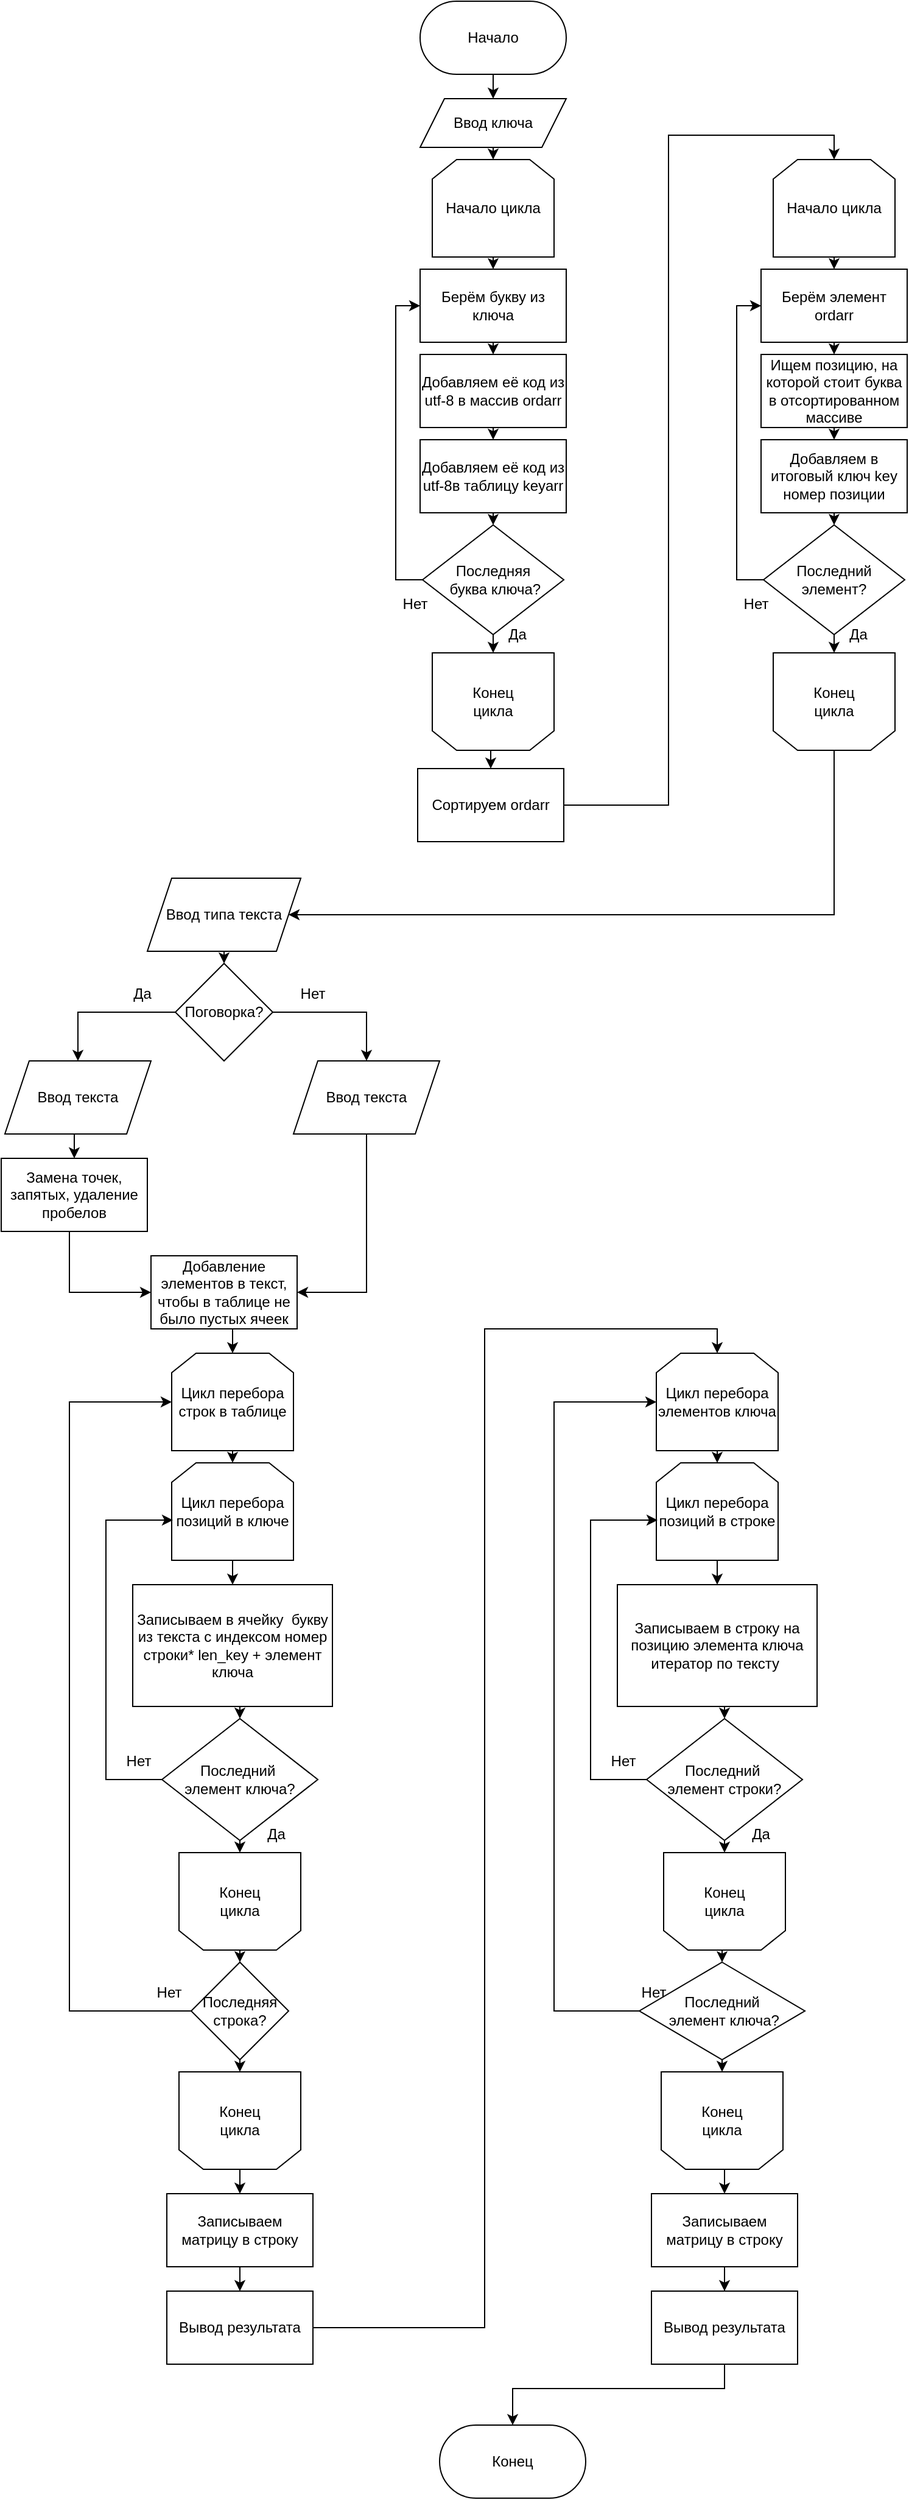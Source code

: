 <mxfile version="24.3.1" type="device">
  <diagram name="Страница — 1" id="pOcuMG8XfngYHf6r-2j7">
    <mxGraphModel dx="1099" dy="1110" grid="1" gridSize="10" guides="1" tooltips="1" connect="1" arrows="1" fold="1" page="1" pageScale="1" pageWidth="827" pageHeight="1169" math="0" shadow="0">
      <root>
        <mxCell id="0" />
        <mxCell id="1" parent="0" />
        <mxCell id="Qkb9bkQVebqgB3Gic1fl-32" style="edgeStyle=orthogonalEdgeStyle;rounded=0;orthogonalLoop=1;jettySize=auto;html=1;exitX=0.5;exitY=1;exitDx=0;exitDy=0;entryX=0.5;entryY=0;entryDx=0;entryDy=0;" edge="1" parent="1" source="Qkb9bkQVebqgB3Gic1fl-1" target="Qkb9bkQVebqgB3Gic1fl-3">
          <mxGeometry relative="1" as="geometry" />
        </mxCell>
        <mxCell id="Qkb9bkQVebqgB3Gic1fl-1" value="Начало" style="rounded=1;whiteSpace=wrap;html=1;arcSize=50;" vertex="1" parent="1">
          <mxGeometry x="354" y="10" width="120" height="60" as="geometry" />
        </mxCell>
        <mxCell id="Qkb9bkQVebqgB3Gic1fl-2" value="Конец" style="rounded=1;whiteSpace=wrap;html=1;arcSize=50;" vertex="1" parent="1">
          <mxGeometry x="370" y="2000" width="120" height="60" as="geometry" />
        </mxCell>
        <mxCell id="Qkb9bkQVebqgB3Gic1fl-33" style="edgeStyle=orthogonalEdgeStyle;rounded=0;orthogonalLoop=1;jettySize=auto;html=1;exitX=0.5;exitY=1;exitDx=0;exitDy=0;entryX=0.5;entryY=0;entryDx=0;entryDy=0;" edge="1" parent="1" source="Qkb9bkQVebqgB3Gic1fl-3" target="Qkb9bkQVebqgB3Gic1fl-7">
          <mxGeometry relative="1" as="geometry" />
        </mxCell>
        <mxCell id="Qkb9bkQVebqgB3Gic1fl-3" value="Ввод ключа" style="shape=parallelogram;perimeter=parallelogramPerimeter;whiteSpace=wrap;html=1;fixedSize=1;" vertex="1" parent="1">
          <mxGeometry x="354" y="90" width="120" height="40" as="geometry" />
        </mxCell>
        <mxCell id="Qkb9bkQVebqgB3Gic1fl-36" style="edgeStyle=orthogonalEdgeStyle;rounded=0;orthogonalLoop=1;jettySize=auto;html=1;exitX=0.5;exitY=1;exitDx=0;exitDy=0;entryX=0.5;entryY=0;entryDx=0;entryDy=0;" edge="1" parent="1" source="Qkb9bkQVebqgB3Gic1fl-6" target="Qkb9bkQVebqgB3Gic1fl-9">
          <mxGeometry relative="1" as="geometry" />
        </mxCell>
        <mxCell id="Qkb9bkQVebqgB3Gic1fl-6" value="Добавляем её код из utf-8 в массив ordarr" style="rounded=0;whiteSpace=wrap;html=1;" vertex="1" parent="1">
          <mxGeometry x="354" y="300" width="120" height="60" as="geometry" />
        </mxCell>
        <mxCell id="Qkb9bkQVebqgB3Gic1fl-34" style="edgeStyle=orthogonalEdgeStyle;rounded=0;orthogonalLoop=1;jettySize=auto;html=1;exitX=0.5;exitY=1;exitDx=0;exitDy=0;entryX=0.5;entryY=0;entryDx=0;entryDy=0;" edge="1" parent="1" source="Qkb9bkQVebqgB3Gic1fl-7" target="Qkb9bkQVebqgB3Gic1fl-8">
          <mxGeometry relative="1" as="geometry" />
        </mxCell>
        <mxCell id="Qkb9bkQVebqgB3Gic1fl-7" value="Начало цикла" style="shape=loopLimit;whiteSpace=wrap;html=1;" vertex="1" parent="1">
          <mxGeometry x="364" y="140" width="100" height="80" as="geometry" />
        </mxCell>
        <mxCell id="Qkb9bkQVebqgB3Gic1fl-35" style="edgeStyle=orthogonalEdgeStyle;rounded=0;orthogonalLoop=1;jettySize=auto;html=1;exitX=0.5;exitY=1;exitDx=0;exitDy=0;entryX=0.5;entryY=0;entryDx=0;entryDy=0;" edge="1" parent="1" source="Qkb9bkQVebqgB3Gic1fl-8" target="Qkb9bkQVebqgB3Gic1fl-6">
          <mxGeometry relative="1" as="geometry" />
        </mxCell>
        <mxCell id="Qkb9bkQVebqgB3Gic1fl-8" value="Берём букву из ключа" style="rounded=0;whiteSpace=wrap;html=1;" vertex="1" parent="1">
          <mxGeometry x="354" y="230" width="120" height="60" as="geometry" />
        </mxCell>
        <mxCell id="Qkb9bkQVebqgB3Gic1fl-37" style="edgeStyle=orthogonalEdgeStyle;rounded=0;orthogonalLoop=1;jettySize=auto;html=1;exitX=0.5;exitY=1;exitDx=0;exitDy=0;entryX=0.5;entryY=0;entryDx=0;entryDy=0;" edge="1" parent="1" source="Qkb9bkQVebqgB3Gic1fl-9" target="Qkb9bkQVebqgB3Gic1fl-10">
          <mxGeometry relative="1" as="geometry" />
        </mxCell>
        <mxCell id="Qkb9bkQVebqgB3Gic1fl-9" value="Добавляем её код из utf-8в таблицу keyarr" style="rounded=0;whiteSpace=wrap;html=1;" vertex="1" parent="1">
          <mxGeometry x="354" y="370" width="120" height="60" as="geometry" />
        </mxCell>
        <mxCell id="Qkb9bkQVebqgB3Gic1fl-11" style="edgeStyle=orthogonalEdgeStyle;rounded=0;orthogonalLoop=1;jettySize=auto;html=1;entryX=0;entryY=0.5;entryDx=0;entryDy=0;" edge="1" parent="1" source="Qkb9bkQVebqgB3Gic1fl-10" target="Qkb9bkQVebqgB3Gic1fl-8">
          <mxGeometry relative="1" as="geometry">
            <Array as="points">
              <mxPoint x="334" y="485" />
              <mxPoint x="334" y="260" />
            </Array>
          </mxGeometry>
        </mxCell>
        <mxCell id="Qkb9bkQVebqgB3Gic1fl-15" style="edgeStyle=orthogonalEdgeStyle;rounded=0;orthogonalLoop=1;jettySize=auto;html=1;exitX=0.5;exitY=1;exitDx=0;exitDy=0;entryX=0.5;entryY=1;entryDx=0;entryDy=0;" edge="1" parent="1" source="Qkb9bkQVebqgB3Gic1fl-10" target="Qkb9bkQVebqgB3Gic1fl-13">
          <mxGeometry relative="1" as="geometry" />
        </mxCell>
        <mxCell id="Qkb9bkQVebqgB3Gic1fl-10" value="Последняя&lt;div&gt;&amp;nbsp;буква ключа?&lt;/div&gt;" style="rhombus;whiteSpace=wrap;html=1;" vertex="1" parent="1">
          <mxGeometry x="356" y="440" width="116" height="90" as="geometry" />
        </mxCell>
        <mxCell id="Qkb9bkQVebqgB3Gic1fl-12" value="Нет" style="text;html=1;align=center;verticalAlign=middle;whiteSpace=wrap;rounded=0;" vertex="1" parent="1">
          <mxGeometry x="320" y="490" width="60" height="30" as="geometry" />
        </mxCell>
        <mxCell id="Qkb9bkQVebqgB3Gic1fl-29" style="edgeStyle=orthogonalEdgeStyle;rounded=0;orthogonalLoop=1;jettySize=auto;html=1;exitX=0.5;exitY=0;exitDx=0;exitDy=0;entryX=0.5;entryY=0;entryDx=0;entryDy=0;" edge="1" parent="1" source="Qkb9bkQVebqgB3Gic1fl-13" target="Qkb9bkQVebqgB3Gic1fl-17">
          <mxGeometry relative="1" as="geometry" />
        </mxCell>
        <mxCell id="Qkb9bkQVebqgB3Gic1fl-13" value="" style="shape=loopLimit;whiteSpace=wrap;html=1;rotation=-180;" vertex="1" parent="1">
          <mxGeometry x="364" y="545" width="100" height="80" as="geometry" />
        </mxCell>
        <mxCell id="Qkb9bkQVebqgB3Gic1fl-14" value="Конец цикла" style="text;html=1;align=center;verticalAlign=middle;whiteSpace=wrap;rounded=0;" vertex="1" parent="1">
          <mxGeometry x="384" y="570" width="60" height="30" as="geometry" />
        </mxCell>
        <mxCell id="Qkb9bkQVebqgB3Gic1fl-16" value="Да" style="text;html=1;align=center;verticalAlign=middle;whiteSpace=wrap;rounded=0;" vertex="1" parent="1">
          <mxGeometry x="404" y="515" width="60" height="30" as="geometry" />
        </mxCell>
        <mxCell id="Qkb9bkQVebqgB3Gic1fl-30" style="edgeStyle=orthogonalEdgeStyle;rounded=0;orthogonalLoop=1;jettySize=auto;html=1;exitX=1;exitY=0.5;exitDx=0;exitDy=0;entryX=0.5;entryY=0;entryDx=0;entryDy=0;" edge="1" parent="1" source="Qkb9bkQVebqgB3Gic1fl-17" target="Qkb9bkQVebqgB3Gic1fl-19">
          <mxGeometry relative="1" as="geometry" />
        </mxCell>
        <mxCell id="Qkb9bkQVebqgB3Gic1fl-17" value="Сортируем ordarr" style="rounded=0;whiteSpace=wrap;html=1;" vertex="1" parent="1">
          <mxGeometry x="352" y="640" width="120" height="60" as="geometry" />
        </mxCell>
        <mxCell id="Qkb9bkQVebqgB3Gic1fl-40" style="edgeStyle=orthogonalEdgeStyle;rounded=0;orthogonalLoop=1;jettySize=auto;html=1;exitX=0.5;exitY=1;exitDx=0;exitDy=0;entryX=0.5;entryY=0;entryDx=0;entryDy=0;" edge="1" parent="1" source="Qkb9bkQVebqgB3Gic1fl-18" target="Qkb9bkQVebqgB3Gic1fl-21">
          <mxGeometry relative="1" as="geometry" />
        </mxCell>
        <mxCell id="Qkb9bkQVebqgB3Gic1fl-18" value="Ищем позицию, на которой стоит буква в отсортированном массиве" style="rounded=0;whiteSpace=wrap;html=1;" vertex="1" parent="1">
          <mxGeometry x="634" y="300" width="120" height="60" as="geometry" />
        </mxCell>
        <mxCell id="Qkb9bkQVebqgB3Gic1fl-38" style="edgeStyle=orthogonalEdgeStyle;rounded=0;orthogonalLoop=1;jettySize=auto;html=1;exitX=0.5;exitY=1;exitDx=0;exitDy=0;entryX=0.5;entryY=0;entryDx=0;entryDy=0;" edge="1" parent="1" source="Qkb9bkQVebqgB3Gic1fl-19" target="Qkb9bkQVebqgB3Gic1fl-20">
          <mxGeometry relative="1" as="geometry" />
        </mxCell>
        <mxCell id="Qkb9bkQVebqgB3Gic1fl-19" value="Начало цикла" style="shape=loopLimit;whiteSpace=wrap;html=1;" vertex="1" parent="1">
          <mxGeometry x="644" y="140" width="100" height="80" as="geometry" />
        </mxCell>
        <mxCell id="Qkb9bkQVebqgB3Gic1fl-39" style="edgeStyle=orthogonalEdgeStyle;rounded=0;orthogonalLoop=1;jettySize=auto;html=1;exitX=0.5;exitY=1;exitDx=0;exitDy=0;entryX=0.5;entryY=0;entryDx=0;entryDy=0;" edge="1" parent="1" source="Qkb9bkQVebqgB3Gic1fl-20" target="Qkb9bkQVebqgB3Gic1fl-18">
          <mxGeometry relative="1" as="geometry" />
        </mxCell>
        <mxCell id="Qkb9bkQVebqgB3Gic1fl-20" value="Берём элемент ordarr" style="rounded=0;whiteSpace=wrap;html=1;" vertex="1" parent="1">
          <mxGeometry x="634" y="230" width="120" height="60" as="geometry" />
        </mxCell>
        <mxCell id="Qkb9bkQVebqgB3Gic1fl-41" style="edgeStyle=orthogonalEdgeStyle;rounded=0;orthogonalLoop=1;jettySize=auto;html=1;exitX=0.5;exitY=1;exitDx=0;exitDy=0;entryX=0.5;entryY=0;entryDx=0;entryDy=0;" edge="1" parent="1" source="Qkb9bkQVebqgB3Gic1fl-21" target="Qkb9bkQVebqgB3Gic1fl-24">
          <mxGeometry relative="1" as="geometry" />
        </mxCell>
        <mxCell id="Qkb9bkQVebqgB3Gic1fl-21" value="Добавляем в итоговый ключ key номер позиции" style="rounded=0;whiteSpace=wrap;html=1;" vertex="1" parent="1">
          <mxGeometry x="634" y="370" width="120" height="60" as="geometry" />
        </mxCell>
        <mxCell id="Qkb9bkQVebqgB3Gic1fl-22" style="edgeStyle=orthogonalEdgeStyle;rounded=0;orthogonalLoop=1;jettySize=auto;html=1;entryX=0;entryY=0.5;entryDx=0;entryDy=0;" edge="1" parent="1" source="Qkb9bkQVebqgB3Gic1fl-24" target="Qkb9bkQVebqgB3Gic1fl-20">
          <mxGeometry relative="1" as="geometry">
            <Array as="points">
              <mxPoint x="614" y="485" />
              <mxPoint x="614" y="260" />
            </Array>
          </mxGeometry>
        </mxCell>
        <mxCell id="Qkb9bkQVebqgB3Gic1fl-23" style="edgeStyle=orthogonalEdgeStyle;rounded=0;orthogonalLoop=1;jettySize=auto;html=1;exitX=0.5;exitY=1;exitDx=0;exitDy=0;entryX=0.5;entryY=1;entryDx=0;entryDy=0;" edge="1" parent="1" source="Qkb9bkQVebqgB3Gic1fl-24" target="Qkb9bkQVebqgB3Gic1fl-26">
          <mxGeometry relative="1" as="geometry" />
        </mxCell>
        <mxCell id="Qkb9bkQVebqgB3Gic1fl-24" value="Последний элемент?" style="rhombus;whiteSpace=wrap;html=1;" vertex="1" parent="1">
          <mxGeometry x="636" y="440" width="116" height="90" as="geometry" />
        </mxCell>
        <mxCell id="Qkb9bkQVebqgB3Gic1fl-25" value="Нет" style="text;html=1;align=center;verticalAlign=middle;whiteSpace=wrap;rounded=0;" vertex="1" parent="1">
          <mxGeometry x="600" y="490" width="60" height="30" as="geometry" />
        </mxCell>
        <mxCell id="Qkb9bkQVebqgB3Gic1fl-79" style="edgeStyle=orthogonalEdgeStyle;rounded=0;orthogonalLoop=1;jettySize=auto;html=1;entryX=1;entryY=0.5;entryDx=0;entryDy=0;" edge="1" parent="1" source="Qkb9bkQVebqgB3Gic1fl-26" target="Qkb9bkQVebqgB3Gic1fl-42">
          <mxGeometry relative="1" as="geometry">
            <Array as="points">
              <mxPoint x="694" y="760" />
            </Array>
          </mxGeometry>
        </mxCell>
        <mxCell id="Qkb9bkQVebqgB3Gic1fl-26" value="" style="shape=loopLimit;whiteSpace=wrap;html=1;rotation=-180;" vertex="1" parent="1">
          <mxGeometry x="644" y="545" width="100" height="80" as="geometry" />
        </mxCell>
        <mxCell id="Qkb9bkQVebqgB3Gic1fl-27" value="Конец цикла" style="text;html=1;align=center;verticalAlign=middle;whiteSpace=wrap;rounded=0;" vertex="1" parent="1">
          <mxGeometry x="664" y="570" width="60" height="30" as="geometry" />
        </mxCell>
        <mxCell id="Qkb9bkQVebqgB3Gic1fl-28" value="Да" style="text;html=1;align=center;verticalAlign=middle;whiteSpace=wrap;rounded=0;" vertex="1" parent="1">
          <mxGeometry x="684" y="515" width="60" height="30" as="geometry" />
        </mxCell>
        <mxCell id="Qkb9bkQVebqgB3Gic1fl-78" style="edgeStyle=orthogonalEdgeStyle;rounded=0;orthogonalLoop=1;jettySize=auto;html=1;exitX=0.5;exitY=1;exitDx=0;exitDy=0;entryX=0.5;entryY=0;entryDx=0;entryDy=0;" edge="1" parent="1" source="Qkb9bkQVebqgB3Gic1fl-42" target="Qkb9bkQVebqgB3Gic1fl-43">
          <mxGeometry relative="1" as="geometry" />
        </mxCell>
        <mxCell id="Qkb9bkQVebqgB3Gic1fl-42" value="Ввод типа текста" style="shape=parallelogram;perimeter=parallelogramPerimeter;whiteSpace=wrap;html=1;fixedSize=1;" vertex="1" parent="1">
          <mxGeometry x="130" y="730" width="126" height="60" as="geometry" />
        </mxCell>
        <mxCell id="Qkb9bkQVebqgB3Gic1fl-73" style="edgeStyle=orthogonalEdgeStyle;rounded=0;orthogonalLoop=1;jettySize=auto;html=1;entryX=0.5;entryY=0;entryDx=0;entryDy=0;" edge="1" parent="1" source="Qkb9bkQVebqgB3Gic1fl-43" target="Qkb9bkQVebqgB3Gic1fl-44">
          <mxGeometry relative="1" as="geometry" />
        </mxCell>
        <mxCell id="Qkb9bkQVebqgB3Gic1fl-77" style="edgeStyle=orthogonalEdgeStyle;rounded=0;orthogonalLoop=1;jettySize=auto;html=1;entryX=0.5;entryY=0;entryDx=0;entryDy=0;" edge="1" parent="1" source="Qkb9bkQVebqgB3Gic1fl-43" target="Qkb9bkQVebqgB3Gic1fl-45">
          <mxGeometry relative="1" as="geometry" />
        </mxCell>
        <mxCell id="Qkb9bkQVebqgB3Gic1fl-43" value="Поговорка?" style="rhombus;whiteSpace=wrap;html=1;" vertex="1" parent="1">
          <mxGeometry x="153" y="800" width="80" height="80" as="geometry" />
        </mxCell>
        <mxCell id="Qkb9bkQVebqgB3Gic1fl-72" style="edgeStyle=orthogonalEdgeStyle;rounded=0;orthogonalLoop=1;jettySize=auto;html=1;exitX=0.5;exitY=1;exitDx=0;exitDy=0;entryX=0.5;entryY=0;entryDx=0;entryDy=0;" edge="1" parent="1" source="Qkb9bkQVebqgB3Gic1fl-44" target="Qkb9bkQVebqgB3Gic1fl-46">
          <mxGeometry relative="1" as="geometry" />
        </mxCell>
        <mxCell id="Qkb9bkQVebqgB3Gic1fl-44" value="Ввод текста" style="shape=parallelogram;perimeter=parallelogramPerimeter;whiteSpace=wrap;html=1;fixedSize=1;" vertex="1" parent="1">
          <mxGeometry x="13" y="880" width="120" height="60" as="geometry" />
        </mxCell>
        <mxCell id="Qkb9bkQVebqgB3Gic1fl-71" style="edgeStyle=orthogonalEdgeStyle;rounded=0;orthogonalLoop=1;jettySize=auto;html=1;entryX=1;entryY=0.5;entryDx=0;entryDy=0;" edge="1" parent="1" source="Qkb9bkQVebqgB3Gic1fl-45" target="Qkb9bkQVebqgB3Gic1fl-47">
          <mxGeometry relative="1" as="geometry" />
        </mxCell>
        <mxCell id="Qkb9bkQVebqgB3Gic1fl-45" value="Ввод текста" style="shape=parallelogram;perimeter=parallelogramPerimeter;whiteSpace=wrap;html=1;fixedSize=1;" vertex="1" parent="1">
          <mxGeometry x="250" y="880" width="120" height="60" as="geometry" />
        </mxCell>
        <mxCell id="Qkb9bkQVebqgB3Gic1fl-70" style="edgeStyle=orthogonalEdgeStyle;rounded=0;orthogonalLoop=1;jettySize=auto;html=1;entryX=0;entryY=0.5;entryDx=0;entryDy=0;" edge="1" parent="1" source="Qkb9bkQVebqgB3Gic1fl-46" target="Qkb9bkQVebqgB3Gic1fl-47">
          <mxGeometry relative="1" as="geometry">
            <Array as="points">
              <mxPoint x="66" y="1070" />
            </Array>
          </mxGeometry>
        </mxCell>
        <mxCell id="Qkb9bkQVebqgB3Gic1fl-46" value="Замена точек, запятых, удаление пробелов" style="rounded=0;whiteSpace=wrap;html=1;" vertex="1" parent="1">
          <mxGeometry x="10" y="960" width="120" height="60" as="geometry" />
        </mxCell>
        <mxCell id="Qkb9bkQVebqgB3Gic1fl-69" style="edgeStyle=orthogonalEdgeStyle;rounded=0;orthogonalLoop=1;jettySize=auto;html=1;exitX=0.5;exitY=1;exitDx=0;exitDy=0;entryX=0.5;entryY=0;entryDx=0;entryDy=0;" edge="1" parent="1" source="Qkb9bkQVebqgB3Gic1fl-47" target="Qkb9bkQVebqgB3Gic1fl-49">
          <mxGeometry relative="1" as="geometry" />
        </mxCell>
        <mxCell id="Qkb9bkQVebqgB3Gic1fl-47" value="Добавление элементов в текст, чтобы в таблице не было пустых ячеек" style="rounded=0;whiteSpace=wrap;html=1;" vertex="1" parent="1">
          <mxGeometry x="133" y="1040" width="120" height="60" as="geometry" />
        </mxCell>
        <mxCell id="Qkb9bkQVebqgB3Gic1fl-68" style="edgeStyle=orthogonalEdgeStyle;rounded=0;orthogonalLoop=1;jettySize=auto;html=1;exitX=0.5;exitY=1;exitDx=0;exitDy=0;entryX=0.5;entryY=0;entryDx=0;entryDy=0;" edge="1" parent="1" source="Qkb9bkQVebqgB3Gic1fl-49" target="Qkb9bkQVebqgB3Gic1fl-51">
          <mxGeometry relative="1" as="geometry" />
        </mxCell>
        <mxCell id="Qkb9bkQVebqgB3Gic1fl-49" value="Цикл перебора строк в таблице" style="shape=loopLimit;whiteSpace=wrap;html=1;" vertex="1" parent="1">
          <mxGeometry x="150" y="1120" width="100" height="80" as="geometry" />
        </mxCell>
        <mxCell id="Qkb9bkQVebqgB3Gic1fl-66" style="edgeStyle=orthogonalEdgeStyle;rounded=0;orthogonalLoop=1;jettySize=auto;html=1;exitX=0.5;exitY=1;exitDx=0;exitDy=0;entryX=0.5;entryY=0;entryDx=0;entryDy=0;" edge="1" parent="1" source="Qkb9bkQVebqgB3Gic1fl-50" target="Qkb9bkQVebqgB3Gic1fl-52">
          <mxGeometry relative="1" as="geometry" />
        </mxCell>
        <mxCell id="Qkb9bkQVebqgB3Gic1fl-50" value="Записываем в ячейку&amp;nbsp; букву из текста с индексом номер строки* len_key + элемент ключа" style="rounded=0;whiteSpace=wrap;html=1;" vertex="1" parent="1">
          <mxGeometry x="118" y="1310" width="164" height="100" as="geometry" />
        </mxCell>
        <mxCell id="Qkb9bkQVebqgB3Gic1fl-67" style="edgeStyle=orthogonalEdgeStyle;rounded=0;orthogonalLoop=1;jettySize=auto;html=1;exitX=0.5;exitY=1;exitDx=0;exitDy=0;entryX=0.5;entryY=0;entryDx=0;entryDy=0;" edge="1" parent="1" source="Qkb9bkQVebqgB3Gic1fl-51" target="Qkb9bkQVebqgB3Gic1fl-50">
          <mxGeometry relative="1" as="geometry" />
        </mxCell>
        <mxCell id="Qkb9bkQVebqgB3Gic1fl-51" value="Цикл перебора позиций в ключе" style="shape=loopLimit;whiteSpace=wrap;html=1;" vertex="1" parent="1">
          <mxGeometry x="150" y="1210" width="100" height="80" as="geometry" />
        </mxCell>
        <mxCell id="Qkb9bkQVebqgB3Gic1fl-57" style="edgeStyle=orthogonalEdgeStyle;rounded=0;orthogonalLoop=1;jettySize=auto;html=1;exitX=0.5;exitY=1;exitDx=0;exitDy=0;entryX=0.5;entryY=1;entryDx=0;entryDy=0;" edge="1" parent="1" source="Qkb9bkQVebqgB3Gic1fl-52" target="Qkb9bkQVebqgB3Gic1fl-55">
          <mxGeometry relative="1" as="geometry" />
        </mxCell>
        <mxCell id="Qkb9bkQVebqgB3Gic1fl-52" value="Последний&amp;nbsp;&lt;div&gt;элемент ключа?&lt;/div&gt;" style="rhombus;whiteSpace=wrap;html=1;" vertex="1" parent="1">
          <mxGeometry x="142" y="1420" width="128" height="100" as="geometry" />
        </mxCell>
        <mxCell id="Qkb9bkQVebqgB3Gic1fl-53" style="edgeStyle=orthogonalEdgeStyle;rounded=0;orthogonalLoop=1;jettySize=auto;html=1;entryX=0.01;entryY=0.588;entryDx=0;entryDy=0;entryPerimeter=0;" edge="1" parent="1" source="Qkb9bkQVebqgB3Gic1fl-52" target="Qkb9bkQVebqgB3Gic1fl-51">
          <mxGeometry relative="1" as="geometry">
            <Array as="points">
              <mxPoint x="96" y="1470" />
              <mxPoint x="96" y="1257" />
            </Array>
          </mxGeometry>
        </mxCell>
        <mxCell id="Qkb9bkQVebqgB3Gic1fl-54" value="Нет" style="text;html=1;align=center;verticalAlign=middle;whiteSpace=wrap;rounded=0;" vertex="1" parent="1">
          <mxGeometry x="93" y="1440" width="60" height="30" as="geometry" />
        </mxCell>
        <mxCell id="Qkb9bkQVebqgB3Gic1fl-65" style="edgeStyle=orthogonalEdgeStyle;rounded=0;orthogonalLoop=1;jettySize=auto;html=1;exitX=0.5;exitY=0;exitDx=0;exitDy=0;entryX=0.5;entryY=0;entryDx=0;entryDy=0;" edge="1" parent="1" source="Qkb9bkQVebqgB3Gic1fl-55" target="Qkb9bkQVebqgB3Gic1fl-59">
          <mxGeometry relative="1" as="geometry" />
        </mxCell>
        <mxCell id="Qkb9bkQVebqgB3Gic1fl-55" value="" style="shape=loopLimit;whiteSpace=wrap;html=1;rotation=-180;" vertex="1" parent="1">
          <mxGeometry x="156" y="1530" width="100" height="80" as="geometry" />
        </mxCell>
        <mxCell id="Qkb9bkQVebqgB3Gic1fl-56" value="Конец цикла" style="text;html=1;align=center;verticalAlign=middle;whiteSpace=wrap;rounded=0;" vertex="1" parent="1">
          <mxGeometry x="176" y="1555" width="60" height="30" as="geometry" />
        </mxCell>
        <mxCell id="Qkb9bkQVebqgB3Gic1fl-58" value="Да" style="text;html=1;align=center;verticalAlign=middle;whiteSpace=wrap;rounded=0;" vertex="1" parent="1">
          <mxGeometry x="206" y="1500" width="60" height="30" as="geometry" />
        </mxCell>
        <mxCell id="Qkb9bkQVebqgB3Gic1fl-60" style="edgeStyle=orthogonalEdgeStyle;rounded=0;orthogonalLoop=1;jettySize=auto;html=1;entryX=0;entryY=0.5;entryDx=0;entryDy=0;" edge="1" parent="1" source="Qkb9bkQVebqgB3Gic1fl-59" target="Qkb9bkQVebqgB3Gic1fl-49">
          <mxGeometry relative="1" as="geometry">
            <Array as="points">
              <mxPoint x="66" y="1660" />
              <mxPoint x="66" y="1160" />
            </Array>
          </mxGeometry>
        </mxCell>
        <mxCell id="Qkb9bkQVebqgB3Gic1fl-59" value="Последняя строка?" style="rhombus;whiteSpace=wrap;html=1;" vertex="1" parent="1">
          <mxGeometry x="166" y="1620" width="80" height="80" as="geometry" />
        </mxCell>
        <mxCell id="Qkb9bkQVebqgB3Gic1fl-61" value="Нет" style="text;html=1;align=center;verticalAlign=middle;whiteSpace=wrap;rounded=0;" vertex="1" parent="1">
          <mxGeometry x="118" y="1630" width="60" height="30" as="geometry" />
        </mxCell>
        <mxCell id="Qkb9bkQVebqgB3Gic1fl-62" style="edgeStyle=orthogonalEdgeStyle;rounded=0;orthogonalLoop=1;jettySize=auto;html=1;exitX=0.5;exitY=1;exitDx=0;exitDy=0;entryX=0.5;entryY=1;entryDx=0;entryDy=0;" edge="1" parent="1" target="Qkb9bkQVebqgB3Gic1fl-63">
          <mxGeometry relative="1" as="geometry">
            <mxPoint x="206" y="1700" as="sourcePoint" />
          </mxGeometry>
        </mxCell>
        <mxCell id="Qkb9bkQVebqgB3Gic1fl-106" style="edgeStyle=orthogonalEdgeStyle;rounded=0;orthogonalLoop=1;jettySize=auto;html=1;exitX=0.5;exitY=0;exitDx=0;exitDy=0;entryX=0.5;entryY=0;entryDx=0;entryDy=0;" edge="1" parent="1" source="Qkb9bkQVebqgB3Gic1fl-63" target="Qkb9bkQVebqgB3Gic1fl-80">
          <mxGeometry relative="1" as="geometry" />
        </mxCell>
        <mxCell id="Qkb9bkQVebqgB3Gic1fl-63" value="" style="shape=loopLimit;whiteSpace=wrap;html=1;rotation=-180;" vertex="1" parent="1">
          <mxGeometry x="156" y="1710" width="100" height="80" as="geometry" />
        </mxCell>
        <mxCell id="Qkb9bkQVebqgB3Gic1fl-64" value="Конец цикла" style="text;html=1;align=center;verticalAlign=middle;whiteSpace=wrap;rounded=0;" vertex="1" parent="1">
          <mxGeometry x="176" y="1735" width="60" height="30" as="geometry" />
        </mxCell>
        <mxCell id="Qkb9bkQVebqgB3Gic1fl-74" value="Да" style="text;html=1;align=center;verticalAlign=middle;whiteSpace=wrap;rounded=0;" vertex="1" parent="1">
          <mxGeometry x="96" y="810" width="60" height="30" as="geometry" />
        </mxCell>
        <mxCell id="Qkb9bkQVebqgB3Gic1fl-75" value="Нет" style="text;html=1;align=center;verticalAlign=middle;whiteSpace=wrap;rounded=0;" vertex="1" parent="1">
          <mxGeometry x="236" y="810" width="60" height="30" as="geometry" />
        </mxCell>
        <mxCell id="Qkb9bkQVebqgB3Gic1fl-107" style="edgeStyle=orthogonalEdgeStyle;rounded=0;orthogonalLoop=1;jettySize=auto;html=1;exitX=0.5;exitY=1;exitDx=0;exitDy=0;entryX=0.5;entryY=0;entryDx=0;entryDy=0;" edge="1" parent="1" source="Qkb9bkQVebqgB3Gic1fl-80" target="Qkb9bkQVebqgB3Gic1fl-103">
          <mxGeometry relative="1" as="geometry" />
        </mxCell>
        <mxCell id="Qkb9bkQVebqgB3Gic1fl-80" value="Записываем матрицу в строку" style="rounded=0;whiteSpace=wrap;html=1;" vertex="1" parent="1">
          <mxGeometry x="146" y="1810" width="120" height="60" as="geometry" />
        </mxCell>
        <mxCell id="Qkb9bkQVebqgB3Gic1fl-81" style="edgeStyle=orthogonalEdgeStyle;rounded=0;orthogonalLoop=1;jettySize=auto;html=1;exitX=0.5;exitY=1;exitDx=0;exitDy=0;entryX=0.5;entryY=0;entryDx=0;entryDy=0;" edge="1" parent="1" source="Qkb9bkQVebqgB3Gic1fl-82" target="Qkb9bkQVebqgB3Gic1fl-86">
          <mxGeometry relative="1" as="geometry" />
        </mxCell>
        <mxCell id="Qkb9bkQVebqgB3Gic1fl-82" value="Цикл перебора элементов ключа" style="shape=loopLimit;whiteSpace=wrap;html=1;" vertex="1" parent="1">
          <mxGeometry x="548" y="1120" width="100" height="80" as="geometry" />
        </mxCell>
        <mxCell id="Qkb9bkQVebqgB3Gic1fl-83" style="edgeStyle=orthogonalEdgeStyle;rounded=0;orthogonalLoop=1;jettySize=auto;html=1;exitX=0.5;exitY=1;exitDx=0;exitDy=0;entryX=0.5;entryY=0;entryDx=0;entryDy=0;" edge="1" parent="1" source="Qkb9bkQVebqgB3Gic1fl-84" target="Qkb9bkQVebqgB3Gic1fl-88">
          <mxGeometry relative="1" as="geometry" />
        </mxCell>
        <mxCell id="Qkb9bkQVebqgB3Gic1fl-84" value="Записываем в строку на позицию элемента ключа итератор по тексту&amp;nbsp;" style="rounded=0;whiteSpace=wrap;html=1;" vertex="1" parent="1">
          <mxGeometry x="516" y="1310" width="164" height="100" as="geometry" />
        </mxCell>
        <mxCell id="Qkb9bkQVebqgB3Gic1fl-85" style="edgeStyle=orthogonalEdgeStyle;rounded=0;orthogonalLoop=1;jettySize=auto;html=1;exitX=0.5;exitY=1;exitDx=0;exitDy=0;entryX=0.5;entryY=0;entryDx=0;entryDy=0;" edge="1" parent="1" source="Qkb9bkQVebqgB3Gic1fl-86" target="Qkb9bkQVebqgB3Gic1fl-84">
          <mxGeometry relative="1" as="geometry" />
        </mxCell>
        <mxCell id="Qkb9bkQVebqgB3Gic1fl-86" value="Цикл перебора позиций в строке" style="shape=loopLimit;whiteSpace=wrap;html=1;" vertex="1" parent="1">
          <mxGeometry x="548" y="1210" width="100" height="80" as="geometry" />
        </mxCell>
        <mxCell id="Qkb9bkQVebqgB3Gic1fl-87" style="edgeStyle=orthogonalEdgeStyle;rounded=0;orthogonalLoop=1;jettySize=auto;html=1;exitX=0.5;exitY=1;exitDx=0;exitDy=0;entryX=0.5;entryY=1;entryDx=0;entryDy=0;" edge="1" parent="1" source="Qkb9bkQVebqgB3Gic1fl-88" target="Qkb9bkQVebqgB3Gic1fl-92">
          <mxGeometry relative="1" as="geometry" />
        </mxCell>
        <mxCell id="Qkb9bkQVebqgB3Gic1fl-88" value="Последний&amp;nbsp;&lt;div&gt;элемент строки?&lt;/div&gt;" style="rhombus;whiteSpace=wrap;html=1;" vertex="1" parent="1">
          <mxGeometry x="540" y="1420" width="128" height="100" as="geometry" />
        </mxCell>
        <mxCell id="Qkb9bkQVebqgB3Gic1fl-89" style="edgeStyle=orthogonalEdgeStyle;rounded=0;orthogonalLoop=1;jettySize=auto;html=1;entryX=0.01;entryY=0.588;entryDx=0;entryDy=0;entryPerimeter=0;" edge="1" parent="1" source="Qkb9bkQVebqgB3Gic1fl-88" target="Qkb9bkQVebqgB3Gic1fl-86">
          <mxGeometry relative="1" as="geometry">
            <Array as="points">
              <mxPoint x="494" y="1470" />
              <mxPoint x="494" y="1257" />
            </Array>
          </mxGeometry>
        </mxCell>
        <mxCell id="Qkb9bkQVebqgB3Gic1fl-90" value="Нет" style="text;html=1;align=center;verticalAlign=middle;whiteSpace=wrap;rounded=0;" vertex="1" parent="1">
          <mxGeometry x="491" y="1440" width="60" height="30" as="geometry" />
        </mxCell>
        <mxCell id="Qkb9bkQVebqgB3Gic1fl-91" style="edgeStyle=orthogonalEdgeStyle;rounded=0;orthogonalLoop=1;jettySize=auto;html=1;exitX=0.5;exitY=0;exitDx=0;exitDy=0;entryX=0.5;entryY=0;entryDx=0;entryDy=0;" edge="1" parent="1" source="Qkb9bkQVebqgB3Gic1fl-92" target="Qkb9bkQVebqgB3Gic1fl-96">
          <mxGeometry relative="1" as="geometry" />
        </mxCell>
        <mxCell id="Qkb9bkQVebqgB3Gic1fl-92" value="" style="shape=loopLimit;whiteSpace=wrap;html=1;rotation=-180;" vertex="1" parent="1">
          <mxGeometry x="554" y="1530" width="100" height="80" as="geometry" />
        </mxCell>
        <mxCell id="Qkb9bkQVebqgB3Gic1fl-93" value="Конец цикла" style="text;html=1;align=center;verticalAlign=middle;whiteSpace=wrap;rounded=0;" vertex="1" parent="1">
          <mxGeometry x="574" y="1555" width="60" height="30" as="geometry" />
        </mxCell>
        <mxCell id="Qkb9bkQVebqgB3Gic1fl-94" value="Да" style="text;html=1;align=center;verticalAlign=middle;whiteSpace=wrap;rounded=0;" vertex="1" parent="1">
          <mxGeometry x="604" y="1500" width="60" height="30" as="geometry" />
        </mxCell>
        <mxCell id="Qkb9bkQVebqgB3Gic1fl-95" style="edgeStyle=orthogonalEdgeStyle;rounded=0;orthogonalLoop=1;jettySize=auto;html=1;entryX=0;entryY=0.5;entryDx=0;entryDy=0;" edge="1" parent="1" source="Qkb9bkQVebqgB3Gic1fl-96" target="Qkb9bkQVebqgB3Gic1fl-82">
          <mxGeometry relative="1" as="geometry">
            <Array as="points">
              <mxPoint x="464" y="1660" />
              <mxPoint x="464" y="1160" />
            </Array>
          </mxGeometry>
        </mxCell>
        <mxCell id="Qkb9bkQVebqgB3Gic1fl-102" style="edgeStyle=orthogonalEdgeStyle;rounded=0;orthogonalLoop=1;jettySize=auto;html=1;exitX=0.5;exitY=1;exitDx=0;exitDy=0;entryX=0.5;entryY=1;entryDx=0;entryDy=0;" edge="1" parent="1" source="Qkb9bkQVebqgB3Gic1fl-96" target="Qkb9bkQVebqgB3Gic1fl-99">
          <mxGeometry relative="1" as="geometry" />
        </mxCell>
        <mxCell id="Qkb9bkQVebqgB3Gic1fl-96" value="Последний&lt;div&gt;&amp;nbsp;элемент ключа?&lt;/div&gt;" style="rhombus;whiteSpace=wrap;html=1;" vertex="1" parent="1">
          <mxGeometry x="534" y="1620" width="136" height="80" as="geometry" />
        </mxCell>
        <mxCell id="Qkb9bkQVebqgB3Gic1fl-97" value="Нет" style="text;html=1;align=center;verticalAlign=middle;whiteSpace=wrap;rounded=0;" vertex="1" parent="1">
          <mxGeometry x="516" y="1630" width="60" height="30" as="geometry" />
        </mxCell>
        <mxCell id="Qkb9bkQVebqgB3Gic1fl-108" style="edgeStyle=orthogonalEdgeStyle;rounded=0;orthogonalLoop=1;jettySize=auto;html=1;exitX=0.5;exitY=0;exitDx=0;exitDy=0;entryX=0.5;entryY=0;entryDx=0;entryDy=0;" edge="1" parent="1" source="Qkb9bkQVebqgB3Gic1fl-99" target="Qkb9bkQVebqgB3Gic1fl-101">
          <mxGeometry relative="1" as="geometry" />
        </mxCell>
        <mxCell id="Qkb9bkQVebqgB3Gic1fl-99" value="" style="shape=loopLimit;whiteSpace=wrap;html=1;rotation=-180;" vertex="1" parent="1">
          <mxGeometry x="552" y="1710" width="100" height="80" as="geometry" />
        </mxCell>
        <mxCell id="Qkb9bkQVebqgB3Gic1fl-100" value="Конец цикла" style="text;html=1;align=center;verticalAlign=middle;whiteSpace=wrap;rounded=0;" vertex="1" parent="1">
          <mxGeometry x="572" y="1735" width="60" height="30" as="geometry" />
        </mxCell>
        <mxCell id="Qkb9bkQVebqgB3Gic1fl-109" style="edgeStyle=orthogonalEdgeStyle;rounded=0;orthogonalLoop=1;jettySize=auto;html=1;exitX=0.5;exitY=1;exitDx=0;exitDy=0;" edge="1" parent="1" source="Qkb9bkQVebqgB3Gic1fl-101" target="Qkb9bkQVebqgB3Gic1fl-104">
          <mxGeometry relative="1" as="geometry" />
        </mxCell>
        <mxCell id="Qkb9bkQVebqgB3Gic1fl-101" value="Записываем матрицу в строку" style="rounded=0;whiteSpace=wrap;html=1;" vertex="1" parent="1">
          <mxGeometry x="544" y="1810" width="120" height="60" as="geometry" />
        </mxCell>
        <mxCell id="Qkb9bkQVebqgB3Gic1fl-105" style="edgeStyle=orthogonalEdgeStyle;rounded=0;orthogonalLoop=1;jettySize=auto;html=1;entryX=0.5;entryY=0;entryDx=0;entryDy=0;" edge="1" parent="1" source="Qkb9bkQVebqgB3Gic1fl-103" target="Qkb9bkQVebqgB3Gic1fl-82">
          <mxGeometry relative="1" as="geometry" />
        </mxCell>
        <mxCell id="Qkb9bkQVebqgB3Gic1fl-103" value="Вывод результата" style="rounded=0;whiteSpace=wrap;html=1;" vertex="1" parent="1">
          <mxGeometry x="146" y="1890" width="120" height="60" as="geometry" />
        </mxCell>
        <mxCell id="Qkb9bkQVebqgB3Gic1fl-110" style="edgeStyle=orthogonalEdgeStyle;rounded=0;orthogonalLoop=1;jettySize=auto;html=1;entryX=0.5;entryY=0;entryDx=0;entryDy=0;" edge="1" parent="1" source="Qkb9bkQVebqgB3Gic1fl-104" target="Qkb9bkQVebqgB3Gic1fl-2">
          <mxGeometry relative="1" as="geometry">
            <Array as="points">
              <mxPoint x="604" y="1970" />
              <mxPoint x="430" y="1970" />
            </Array>
          </mxGeometry>
        </mxCell>
        <mxCell id="Qkb9bkQVebqgB3Gic1fl-104" value="Вывод результата" style="rounded=0;whiteSpace=wrap;html=1;" vertex="1" parent="1">
          <mxGeometry x="544" y="1890" width="120" height="60" as="geometry" />
        </mxCell>
      </root>
    </mxGraphModel>
  </diagram>
</mxfile>
